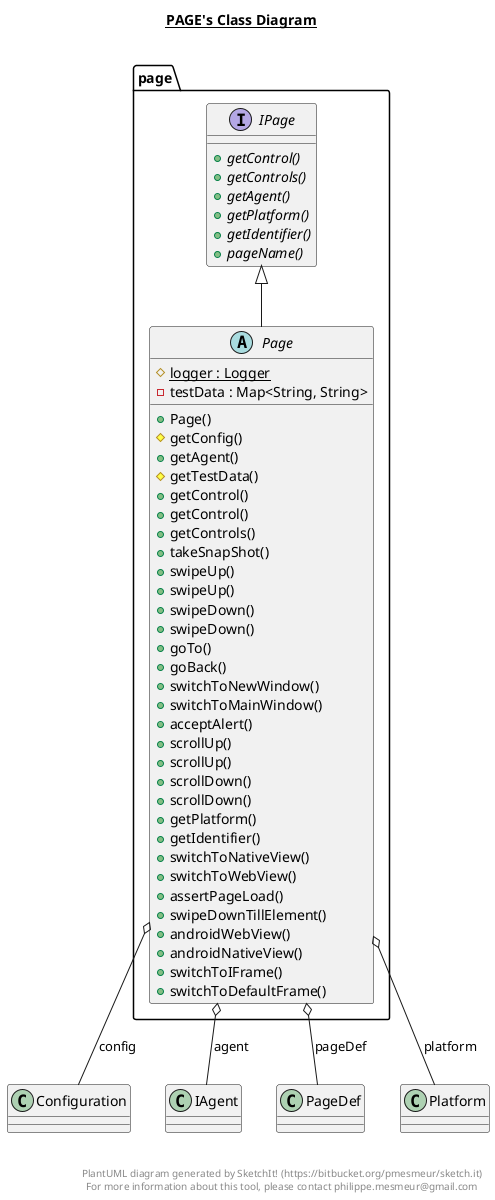 @startuml

title __PAGE's Class Diagram__\n

  package page {
    interface IPage {
        {abstract} + getControl()
        {abstract} + getControls()
        {abstract} + getAgent()
        {abstract} + getPlatform()
        {abstract} + getIdentifier()
        {abstract} + pageName()
    }
  }
  

  package page {
    abstract class Page {
        {static} # logger : Logger
        - testData : Map<String, String>
        + Page()
        # getConfig()
        + getAgent()
        # getTestData()
        + getControl()
        + getControl()
        + getControls()
        + takeSnapShot()
        + swipeUp()
        + swipeUp()
        + swipeDown()
        + swipeDown()
        + goTo()
        + goBack()
        + switchToNewWindow()
        + switchToMainWindow()
        + acceptAlert()
        + scrollUp()
        + scrollUp()
        + scrollDown()
        + scrollDown()
        + getPlatform()
        + getIdentifier()
        + switchToNativeView()
        + switchToWebView()
        + assertPageLoad()
        + swipeDownTillElement()
        + androidWebView()
        + androidNativeView()
        + switchToIFrame()
        + switchToDefaultFrame()
    }
  }
  

  Page -up-|> IPage
  Page o-- Configuration : config
  Page o-- IAgent : agent
  Page o-- PageDef : pageDef
  Page o-- Platform : platform


right footer


PlantUML diagram generated by SketchIt! (https://bitbucket.org/pmesmeur/sketch.it)
For more information about this tool, please contact philippe.mesmeur@gmail.com
endfooter

@enduml
